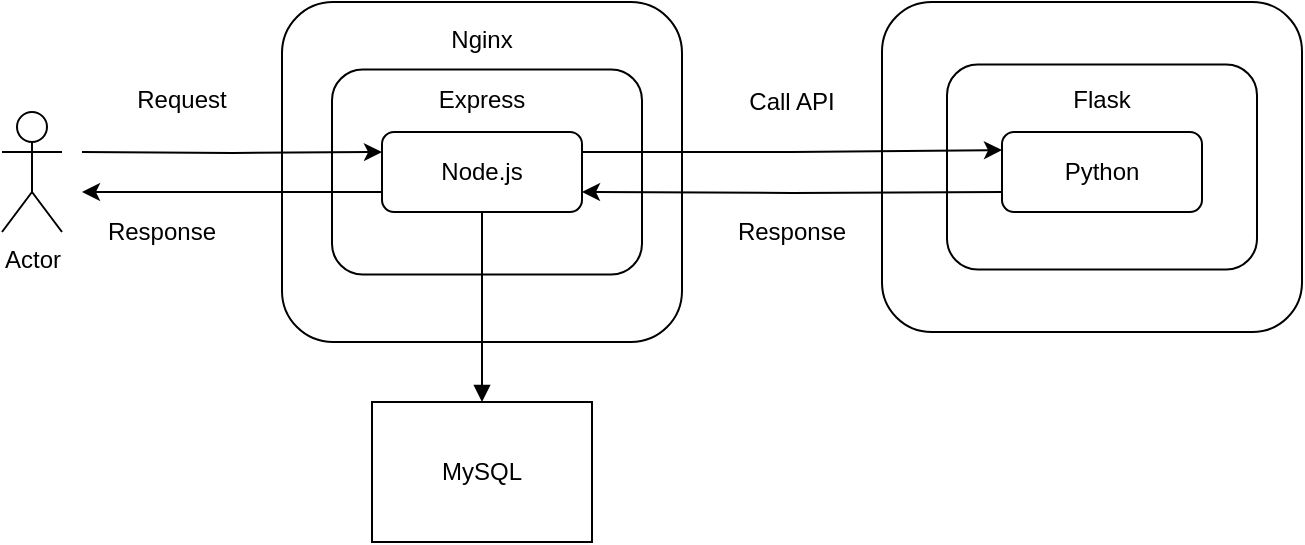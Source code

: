<mxfile version="26.1.1">
  <diagram name="Page-1" id="xuPai-lDDP6Q1yH8qlxs">
    <mxGraphModel dx="1434" dy="772" grid="1" gridSize="10" guides="1" tooltips="1" connect="1" arrows="1" fold="1" page="1" pageScale="1" pageWidth="850" pageHeight="1100" math="0" shadow="0">
      <root>
        <mxCell id="0" />
        <mxCell id="1" parent="0" />
        <mxCell id="e3xWMkY1ZuFnUiXTaO7u-5" value="" style="rounded=1;whiteSpace=wrap;html=1;" parent="1" vertex="1">
          <mxGeometry x="170" y="200" width="200" height="170" as="geometry" />
        </mxCell>
        <mxCell id="e3xWMkY1ZuFnUiXTaO7u-1" value="Actor" style="shape=umlActor;verticalLabelPosition=bottom;verticalAlign=top;html=1;outlineConnect=0;" parent="1" vertex="1">
          <mxGeometry x="30" y="255" width="30" height="60" as="geometry" />
        </mxCell>
        <mxCell id="e3xWMkY1ZuFnUiXTaO7u-6" value="MySQL" style="rounded=0;whiteSpace=wrap;html=1;" parent="1" vertex="1">
          <mxGeometry x="215" y="400" width="110" height="70" as="geometry" />
        </mxCell>
        <mxCell id="e3xWMkY1ZuFnUiXTaO7u-8" value="" style="rounded=1;whiteSpace=wrap;html=1;" parent="1" vertex="1">
          <mxGeometry x="470" y="200" width="210" height="165" as="geometry" />
        </mxCell>
        <mxCell id="e3xWMkY1ZuFnUiXTaO7u-13" value="Nginx" style="text;html=1;align=center;verticalAlign=middle;whiteSpace=wrap;rounded=0;" parent="1" vertex="1">
          <mxGeometry x="240" y="203.75" width="60" height="30" as="geometry" />
        </mxCell>
        <mxCell id="e3xWMkY1ZuFnUiXTaO7u-17" value="Call API" style="text;html=1;align=center;verticalAlign=middle;whiteSpace=wrap;rounded=0;" parent="1" vertex="1">
          <mxGeometry x="395" y="235" width="60" height="30" as="geometry" />
        </mxCell>
        <mxCell id="e3xWMkY1ZuFnUiXTaO7u-18" value="Response" style="text;html=1;align=center;verticalAlign=middle;whiteSpace=wrap;rounded=0;" parent="1" vertex="1">
          <mxGeometry x="395" y="300" width="60" height="30" as="geometry" />
        </mxCell>
        <mxCell id="e3xWMkY1ZuFnUiXTaO7u-19" value="Response" style="text;html=1;align=center;verticalAlign=middle;whiteSpace=wrap;rounded=0;" parent="1" vertex="1">
          <mxGeometry x="80" y="300" width="60" height="30" as="geometry" />
        </mxCell>
        <mxCell id="e3xWMkY1ZuFnUiXTaO7u-20" value="Request" style="text;html=1;align=center;verticalAlign=middle;whiteSpace=wrap;rounded=0;" parent="1" vertex="1">
          <mxGeometry x="90" y="233.75" width="60" height="30" as="geometry" />
        </mxCell>
        <mxCell id="hIg4GJVWUZBDnyKO0hHb-7" value="" style="rounded=1;whiteSpace=wrap;html=1;" parent="1" vertex="1">
          <mxGeometry x="195" y="233.75" width="155" height="102.5" as="geometry" />
        </mxCell>
        <mxCell id="e3xWMkY1ZuFnUiXTaO7u-4" value="Node.js" style="rounded=1;whiteSpace=wrap;html=1;" parent="1" vertex="1">
          <mxGeometry x="220" y="265" width="100" height="40" as="geometry" />
        </mxCell>
        <mxCell id="e3xWMkY1ZuFnUiXTaO7u-15" style="edgeStyle=orthogonalEdgeStyle;rounded=0;orthogonalLoop=1;jettySize=auto;html=1;entryX=0;entryY=0.25;entryDx=0;entryDy=0;" parent="1" target="e3xWMkY1ZuFnUiXTaO7u-4" edge="1">
          <mxGeometry relative="1" as="geometry">
            <mxPoint x="70" y="275" as="sourcePoint" />
          </mxGeometry>
        </mxCell>
        <mxCell id="e3xWMkY1ZuFnUiXTaO7u-16" style="edgeStyle=orthogonalEdgeStyle;rounded=0;orthogonalLoop=1;jettySize=auto;html=1;exitX=0;exitY=0.75;exitDx=0;exitDy=0;" parent="1" source="e3xWMkY1ZuFnUiXTaO7u-4" edge="1">
          <mxGeometry relative="1" as="geometry">
            <mxPoint x="70" y="295" as="targetPoint" />
          </mxGeometry>
        </mxCell>
        <mxCell id="hIg4GJVWUZBDnyKO0hHb-8" value="Express" style="text;html=1;align=center;verticalAlign=middle;whiteSpace=wrap;rounded=0;" parent="1" vertex="1">
          <mxGeometry x="240" y="233.75" width="60" height="30" as="geometry" />
        </mxCell>
        <mxCell id="hIg4GJVWUZBDnyKO0hHb-11" value="" style="rounded=1;whiteSpace=wrap;html=1;" parent="1" vertex="1">
          <mxGeometry x="502.5" y="231.25" width="155" height="102.5" as="geometry" />
        </mxCell>
        <mxCell id="hIg4GJVWUZBDnyKO0hHb-9" value="Python" style="rounded=1;whiteSpace=wrap;html=1;" parent="1" vertex="1">
          <mxGeometry x="530" y="265" width="100" height="40" as="geometry" />
        </mxCell>
        <mxCell id="e3xWMkY1ZuFnUiXTaO7u-11" style="edgeStyle=orthogonalEdgeStyle;rounded=0;orthogonalLoop=1;jettySize=auto;html=1;exitX=1;exitY=0.25;exitDx=0;exitDy=0;entryX=0;entryY=0.25;entryDx=0;entryDy=0;" parent="1" source="e3xWMkY1ZuFnUiXTaO7u-4" edge="1">
          <mxGeometry relative="1" as="geometry">
            <mxPoint x="530" y="274.062" as="targetPoint" />
          </mxGeometry>
        </mxCell>
        <mxCell id="e3xWMkY1ZuFnUiXTaO7u-12" style="edgeStyle=orthogonalEdgeStyle;rounded=0;orthogonalLoop=1;jettySize=auto;html=1;entryX=1;entryY=0.75;entryDx=0;entryDy=0;" parent="1" target="e3xWMkY1ZuFnUiXTaO7u-4" edge="1">
          <mxGeometry relative="1" as="geometry">
            <mxPoint x="530" y="295" as="sourcePoint" />
          </mxGeometry>
        </mxCell>
        <mxCell id="hIg4GJVWUZBDnyKO0hHb-14" value="" style="edgeStyle=orthogonalEdgeStyle;rounded=0;orthogonalLoop=1;jettySize=auto;html=1;endArrow=none;startFill=1;startArrow=block;" parent="1" source="e3xWMkY1ZuFnUiXTaO7u-6" target="e3xWMkY1ZuFnUiXTaO7u-4" edge="1">
          <mxGeometry relative="1" as="geometry" />
        </mxCell>
        <mxCell id="hIg4GJVWUZBDnyKO0hHb-15" value="Flask" style="text;html=1;align=center;verticalAlign=middle;whiteSpace=wrap;rounded=0;" parent="1" vertex="1">
          <mxGeometry x="550" y="233.75" width="60" height="30" as="geometry" />
        </mxCell>
      </root>
    </mxGraphModel>
  </diagram>
</mxfile>
